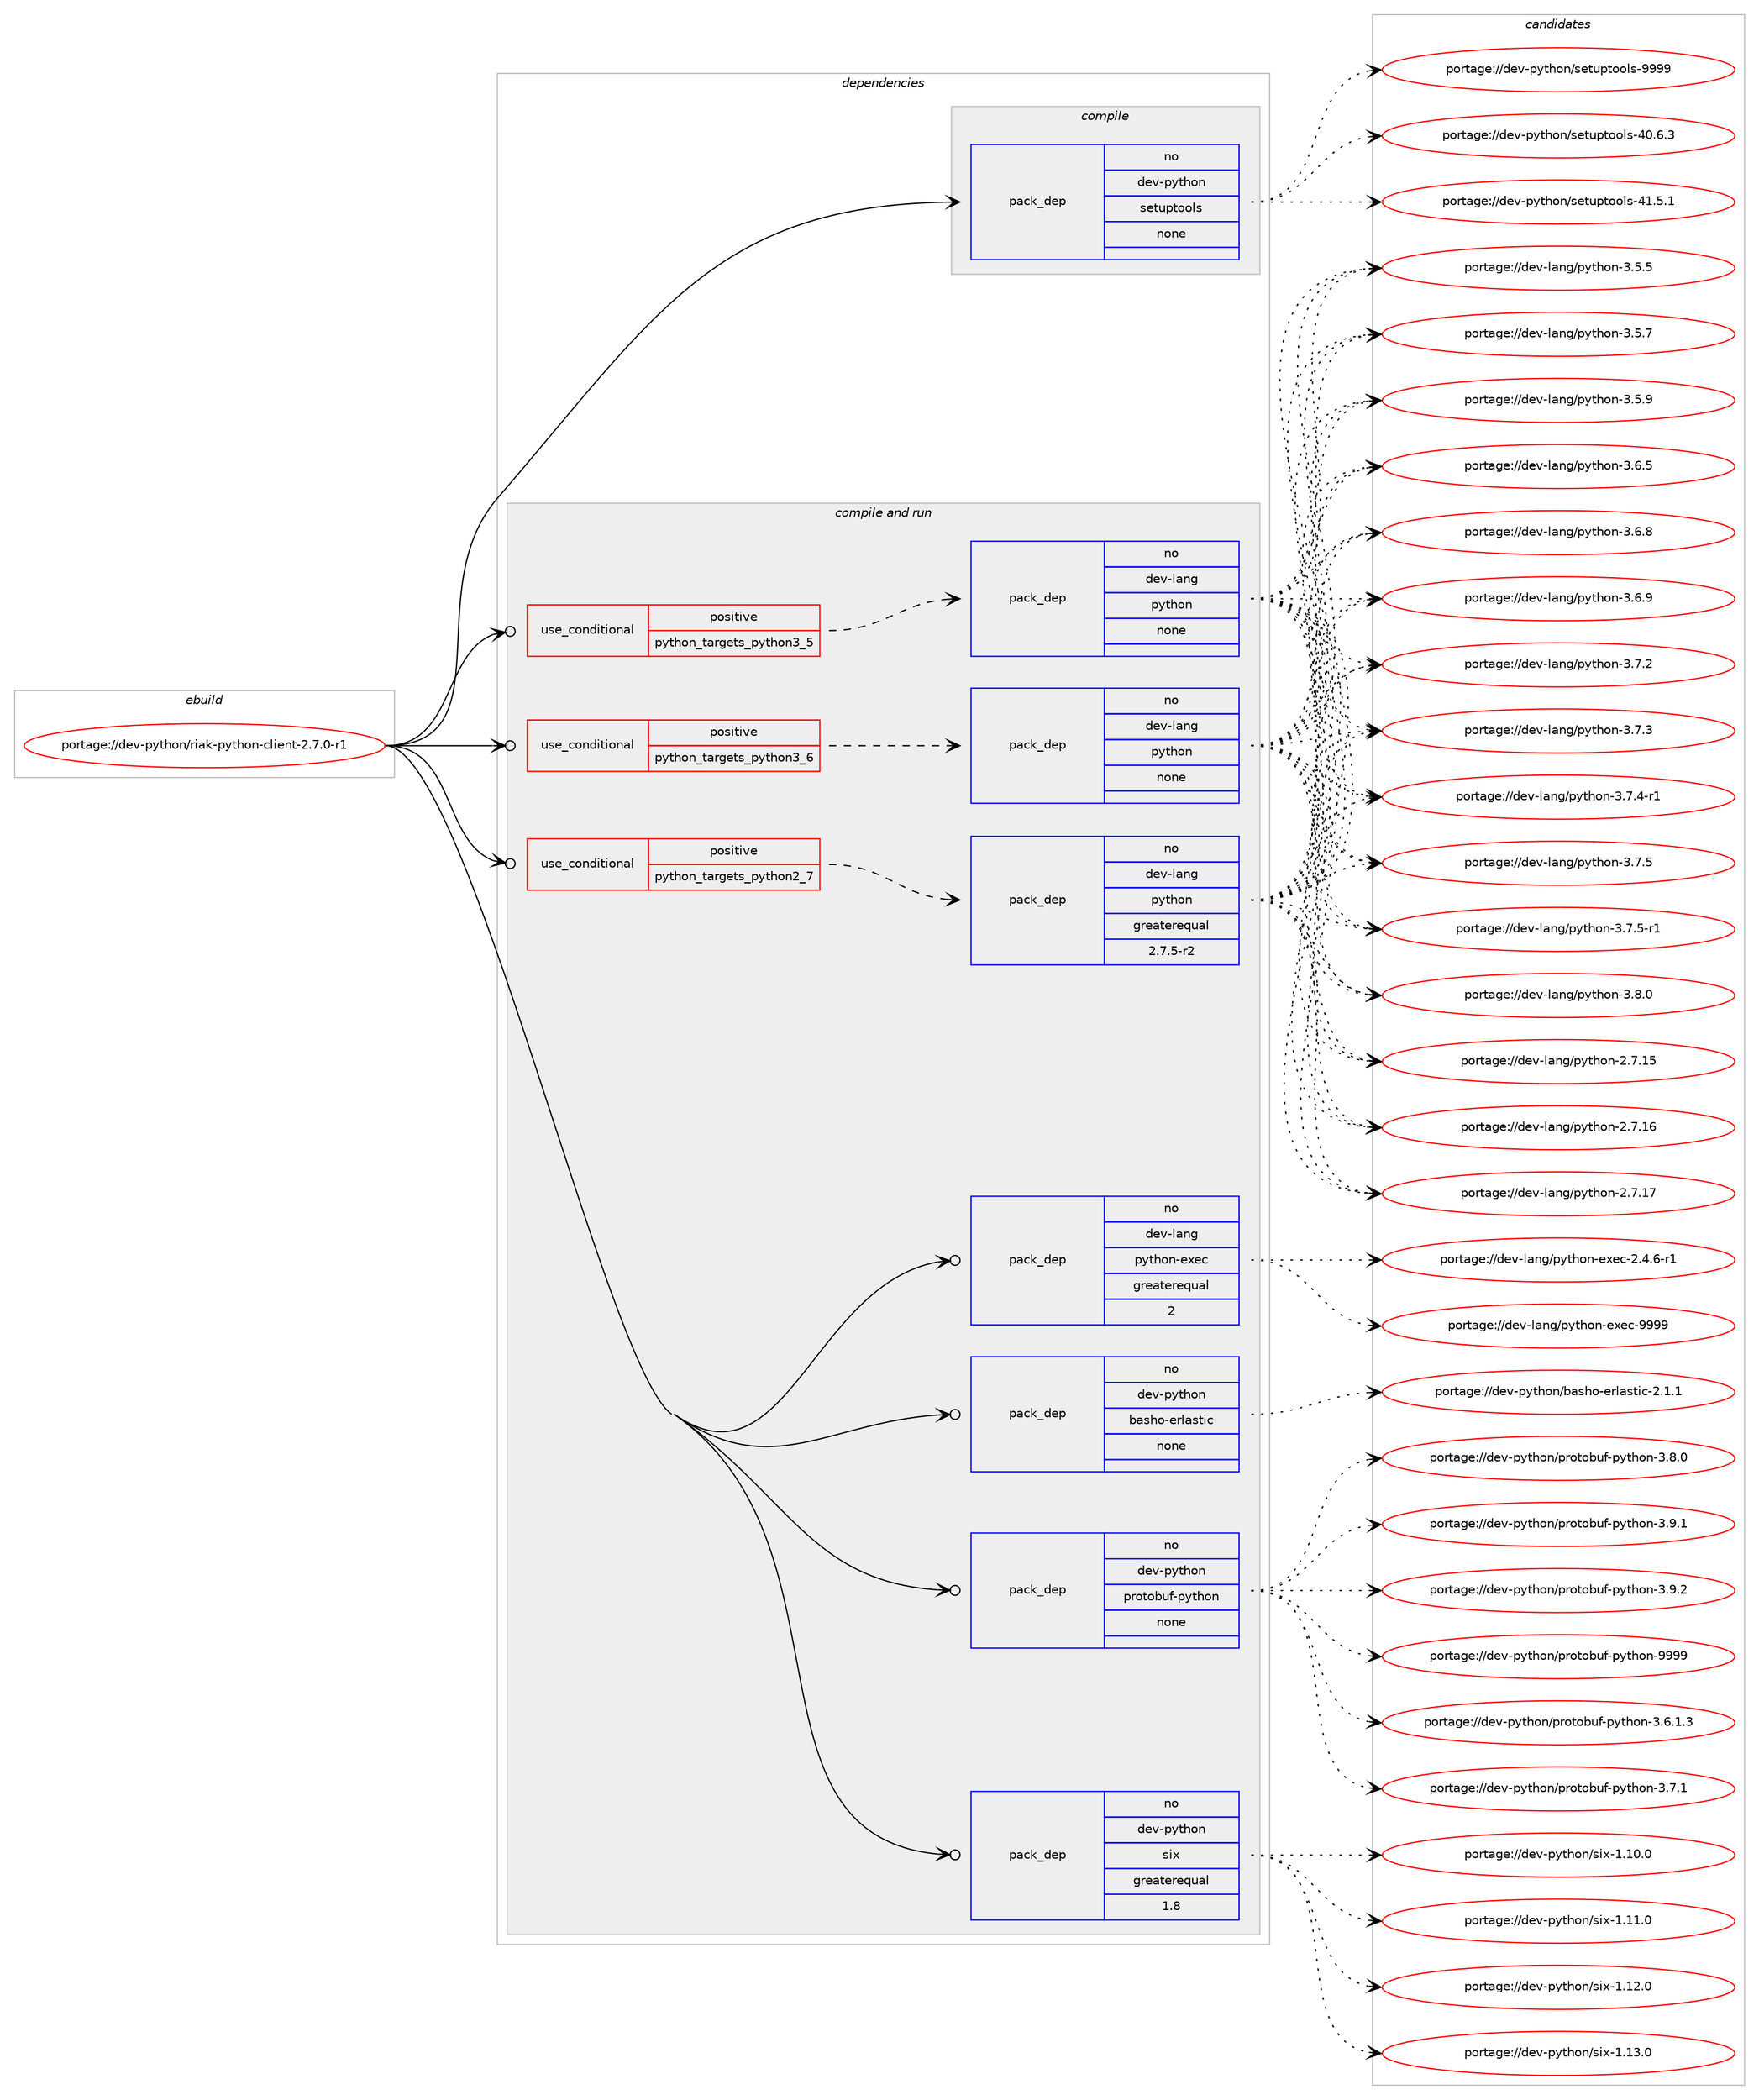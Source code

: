 digraph prolog {

# *************
# Graph options
# *************

newrank=true;
concentrate=true;
compound=true;
graph [rankdir=LR,fontname=Helvetica,fontsize=10,ranksep=1.5];#, ranksep=2.5, nodesep=0.2];
edge  [arrowhead=vee];
node  [fontname=Helvetica,fontsize=10];

# **********
# The ebuild
# **********

subgraph cluster_leftcol {
color=gray;
rank=same;
label=<<i>ebuild</i>>;
id [label="portage://dev-python/riak-python-client-2.7.0-r1", color=red, width=4, href="../dev-python/riak-python-client-2.7.0-r1.svg"];
}

# ****************
# The dependencies
# ****************

subgraph cluster_midcol {
color=gray;
label=<<i>dependencies</i>>;
subgraph cluster_compile {
fillcolor="#eeeeee";
style=filled;
label=<<i>compile</i>>;
subgraph pack129138 {
dependency170629 [label=<<TABLE BORDER="0" CELLBORDER="1" CELLSPACING="0" CELLPADDING="4" WIDTH="220"><TR><TD ROWSPAN="6" CELLPADDING="30">pack_dep</TD></TR><TR><TD WIDTH="110">no</TD></TR><TR><TD>dev-python</TD></TR><TR><TD>setuptools</TD></TR><TR><TD>none</TD></TR><TR><TD></TD></TR></TABLE>>, shape=none, color=blue];
}
id:e -> dependency170629:w [weight=20,style="solid",arrowhead="vee"];
}
subgraph cluster_compileandrun {
fillcolor="#eeeeee";
style=filled;
label=<<i>compile and run</i>>;
subgraph cond38088 {
dependency170630 [label=<<TABLE BORDER="0" CELLBORDER="1" CELLSPACING="0" CELLPADDING="4"><TR><TD ROWSPAN="3" CELLPADDING="10">use_conditional</TD></TR><TR><TD>positive</TD></TR><TR><TD>python_targets_python2_7</TD></TR></TABLE>>, shape=none, color=red];
subgraph pack129139 {
dependency170631 [label=<<TABLE BORDER="0" CELLBORDER="1" CELLSPACING="0" CELLPADDING="4" WIDTH="220"><TR><TD ROWSPAN="6" CELLPADDING="30">pack_dep</TD></TR><TR><TD WIDTH="110">no</TD></TR><TR><TD>dev-lang</TD></TR><TR><TD>python</TD></TR><TR><TD>greaterequal</TD></TR><TR><TD>2.7.5-r2</TD></TR></TABLE>>, shape=none, color=blue];
}
dependency170630:e -> dependency170631:w [weight=20,style="dashed",arrowhead="vee"];
}
id:e -> dependency170630:w [weight=20,style="solid",arrowhead="odotvee"];
subgraph cond38089 {
dependency170632 [label=<<TABLE BORDER="0" CELLBORDER="1" CELLSPACING="0" CELLPADDING="4"><TR><TD ROWSPAN="3" CELLPADDING="10">use_conditional</TD></TR><TR><TD>positive</TD></TR><TR><TD>python_targets_python3_5</TD></TR></TABLE>>, shape=none, color=red];
subgraph pack129140 {
dependency170633 [label=<<TABLE BORDER="0" CELLBORDER="1" CELLSPACING="0" CELLPADDING="4" WIDTH="220"><TR><TD ROWSPAN="6" CELLPADDING="30">pack_dep</TD></TR><TR><TD WIDTH="110">no</TD></TR><TR><TD>dev-lang</TD></TR><TR><TD>python</TD></TR><TR><TD>none</TD></TR><TR><TD></TD></TR></TABLE>>, shape=none, color=blue];
}
dependency170632:e -> dependency170633:w [weight=20,style="dashed",arrowhead="vee"];
}
id:e -> dependency170632:w [weight=20,style="solid",arrowhead="odotvee"];
subgraph cond38090 {
dependency170634 [label=<<TABLE BORDER="0" CELLBORDER="1" CELLSPACING="0" CELLPADDING="4"><TR><TD ROWSPAN="3" CELLPADDING="10">use_conditional</TD></TR><TR><TD>positive</TD></TR><TR><TD>python_targets_python3_6</TD></TR></TABLE>>, shape=none, color=red];
subgraph pack129141 {
dependency170635 [label=<<TABLE BORDER="0" CELLBORDER="1" CELLSPACING="0" CELLPADDING="4" WIDTH="220"><TR><TD ROWSPAN="6" CELLPADDING="30">pack_dep</TD></TR><TR><TD WIDTH="110">no</TD></TR><TR><TD>dev-lang</TD></TR><TR><TD>python</TD></TR><TR><TD>none</TD></TR><TR><TD></TD></TR></TABLE>>, shape=none, color=blue];
}
dependency170634:e -> dependency170635:w [weight=20,style="dashed",arrowhead="vee"];
}
id:e -> dependency170634:w [weight=20,style="solid",arrowhead="odotvee"];
subgraph pack129142 {
dependency170636 [label=<<TABLE BORDER="0" CELLBORDER="1" CELLSPACING="0" CELLPADDING="4" WIDTH="220"><TR><TD ROWSPAN="6" CELLPADDING="30">pack_dep</TD></TR><TR><TD WIDTH="110">no</TD></TR><TR><TD>dev-lang</TD></TR><TR><TD>python-exec</TD></TR><TR><TD>greaterequal</TD></TR><TR><TD>2</TD></TR></TABLE>>, shape=none, color=blue];
}
id:e -> dependency170636:w [weight=20,style="solid",arrowhead="odotvee"];
subgraph pack129143 {
dependency170637 [label=<<TABLE BORDER="0" CELLBORDER="1" CELLSPACING="0" CELLPADDING="4" WIDTH="220"><TR><TD ROWSPAN="6" CELLPADDING="30">pack_dep</TD></TR><TR><TD WIDTH="110">no</TD></TR><TR><TD>dev-python</TD></TR><TR><TD>basho-erlastic</TD></TR><TR><TD>none</TD></TR><TR><TD></TD></TR></TABLE>>, shape=none, color=blue];
}
id:e -> dependency170637:w [weight=20,style="solid",arrowhead="odotvee"];
subgraph pack129144 {
dependency170638 [label=<<TABLE BORDER="0" CELLBORDER="1" CELLSPACING="0" CELLPADDING="4" WIDTH="220"><TR><TD ROWSPAN="6" CELLPADDING="30">pack_dep</TD></TR><TR><TD WIDTH="110">no</TD></TR><TR><TD>dev-python</TD></TR><TR><TD>protobuf-python</TD></TR><TR><TD>none</TD></TR><TR><TD></TD></TR></TABLE>>, shape=none, color=blue];
}
id:e -> dependency170638:w [weight=20,style="solid",arrowhead="odotvee"];
subgraph pack129145 {
dependency170639 [label=<<TABLE BORDER="0" CELLBORDER="1" CELLSPACING="0" CELLPADDING="4" WIDTH="220"><TR><TD ROWSPAN="6" CELLPADDING="30">pack_dep</TD></TR><TR><TD WIDTH="110">no</TD></TR><TR><TD>dev-python</TD></TR><TR><TD>six</TD></TR><TR><TD>greaterequal</TD></TR><TR><TD>1.8</TD></TR></TABLE>>, shape=none, color=blue];
}
id:e -> dependency170639:w [weight=20,style="solid",arrowhead="odotvee"];
}
subgraph cluster_run {
fillcolor="#eeeeee";
style=filled;
label=<<i>run</i>>;
}
}

# **************
# The candidates
# **************

subgraph cluster_choices {
rank=same;
color=gray;
label=<<i>candidates</i>>;

subgraph choice129138 {
color=black;
nodesep=1;
choiceportage100101118451121211161041111104711510111611711211611111110811545524846544651 [label="portage://dev-python/setuptools-40.6.3", color=red, width=4,href="../dev-python/setuptools-40.6.3.svg"];
choiceportage100101118451121211161041111104711510111611711211611111110811545524946534649 [label="portage://dev-python/setuptools-41.5.1", color=red, width=4,href="../dev-python/setuptools-41.5.1.svg"];
choiceportage10010111845112121116104111110471151011161171121161111111081154557575757 [label="portage://dev-python/setuptools-9999", color=red, width=4,href="../dev-python/setuptools-9999.svg"];
dependency170629:e -> choiceportage100101118451121211161041111104711510111611711211611111110811545524846544651:w [style=dotted,weight="100"];
dependency170629:e -> choiceportage100101118451121211161041111104711510111611711211611111110811545524946534649:w [style=dotted,weight="100"];
dependency170629:e -> choiceportage10010111845112121116104111110471151011161171121161111111081154557575757:w [style=dotted,weight="100"];
}
subgraph choice129139 {
color=black;
nodesep=1;
choiceportage10010111845108971101034711212111610411111045504655464953 [label="portage://dev-lang/python-2.7.15", color=red, width=4,href="../dev-lang/python-2.7.15.svg"];
choiceportage10010111845108971101034711212111610411111045504655464954 [label="portage://dev-lang/python-2.7.16", color=red, width=4,href="../dev-lang/python-2.7.16.svg"];
choiceportage10010111845108971101034711212111610411111045504655464955 [label="portage://dev-lang/python-2.7.17", color=red, width=4,href="../dev-lang/python-2.7.17.svg"];
choiceportage100101118451089711010347112121116104111110455146534653 [label="portage://dev-lang/python-3.5.5", color=red, width=4,href="../dev-lang/python-3.5.5.svg"];
choiceportage100101118451089711010347112121116104111110455146534655 [label="portage://dev-lang/python-3.5.7", color=red, width=4,href="../dev-lang/python-3.5.7.svg"];
choiceportage100101118451089711010347112121116104111110455146534657 [label="portage://dev-lang/python-3.5.9", color=red, width=4,href="../dev-lang/python-3.5.9.svg"];
choiceportage100101118451089711010347112121116104111110455146544653 [label="portage://dev-lang/python-3.6.5", color=red, width=4,href="../dev-lang/python-3.6.5.svg"];
choiceportage100101118451089711010347112121116104111110455146544656 [label="portage://dev-lang/python-3.6.8", color=red, width=4,href="../dev-lang/python-3.6.8.svg"];
choiceportage100101118451089711010347112121116104111110455146544657 [label="portage://dev-lang/python-3.6.9", color=red, width=4,href="../dev-lang/python-3.6.9.svg"];
choiceportage100101118451089711010347112121116104111110455146554650 [label="portage://dev-lang/python-3.7.2", color=red, width=4,href="../dev-lang/python-3.7.2.svg"];
choiceportage100101118451089711010347112121116104111110455146554651 [label="portage://dev-lang/python-3.7.3", color=red, width=4,href="../dev-lang/python-3.7.3.svg"];
choiceportage1001011184510897110103471121211161041111104551465546524511449 [label="portage://dev-lang/python-3.7.4-r1", color=red, width=4,href="../dev-lang/python-3.7.4-r1.svg"];
choiceportage100101118451089711010347112121116104111110455146554653 [label="portage://dev-lang/python-3.7.5", color=red, width=4,href="../dev-lang/python-3.7.5.svg"];
choiceportage1001011184510897110103471121211161041111104551465546534511449 [label="portage://dev-lang/python-3.7.5-r1", color=red, width=4,href="../dev-lang/python-3.7.5-r1.svg"];
choiceportage100101118451089711010347112121116104111110455146564648 [label="portage://dev-lang/python-3.8.0", color=red, width=4,href="../dev-lang/python-3.8.0.svg"];
dependency170631:e -> choiceportage10010111845108971101034711212111610411111045504655464953:w [style=dotted,weight="100"];
dependency170631:e -> choiceportage10010111845108971101034711212111610411111045504655464954:w [style=dotted,weight="100"];
dependency170631:e -> choiceportage10010111845108971101034711212111610411111045504655464955:w [style=dotted,weight="100"];
dependency170631:e -> choiceportage100101118451089711010347112121116104111110455146534653:w [style=dotted,weight="100"];
dependency170631:e -> choiceportage100101118451089711010347112121116104111110455146534655:w [style=dotted,weight="100"];
dependency170631:e -> choiceportage100101118451089711010347112121116104111110455146534657:w [style=dotted,weight="100"];
dependency170631:e -> choiceportage100101118451089711010347112121116104111110455146544653:w [style=dotted,weight="100"];
dependency170631:e -> choiceportage100101118451089711010347112121116104111110455146544656:w [style=dotted,weight="100"];
dependency170631:e -> choiceportage100101118451089711010347112121116104111110455146544657:w [style=dotted,weight="100"];
dependency170631:e -> choiceportage100101118451089711010347112121116104111110455146554650:w [style=dotted,weight="100"];
dependency170631:e -> choiceportage100101118451089711010347112121116104111110455146554651:w [style=dotted,weight="100"];
dependency170631:e -> choiceportage1001011184510897110103471121211161041111104551465546524511449:w [style=dotted,weight="100"];
dependency170631:e -> choiceportage100101118451089711010347112121116104111110455146554653:w [style=dotted,weight="100"];
dependency170631:e -> choiceportage1001011184510897110103471121211161041111104551465546534511449:w [style=dotted,weight="100"];
dependency170631:e -> choiceportage100101118451089711010347112121116104111110455146564648:w [style=dotted,weight="100"];
}
subgraph choice129140 {
color=black;
nodesep=1;
choiceportage10010111845108971101034711212111610411111045504655464953 [label="portage://dev-lang/python-2.7.15", color=red, width=4,href="../dev-lang/python-2.7.15.svg"];
choiceportage10010111845108971101034711212111610411111045504655464954 [label="portage://dev-lang/python-2.7.16", color=red, width=4,href="../dev-lang/python-2.7.16.svg"];
choiceportage10010111845108971101034711212111610411111045504655464955 [label="portage://dev-lang/python-2.7.17", color=red, width=4,href="../dev-lang/python-2.7.17.svg"];
choiceportage100101118451089711010347112121116104111110455146534653 [label="portage://dev-lang/python-3.5.5", color=red, width=4,href="../dev-lang/python-3.5.5.svg"];
choiceportage100101118451089711010347112121116104111110455146534655 [label="portage://dev-lang/python-3.5.7", color=red, width=4,href="../dev-lang/python-3.5.7.svg"];
choiceportage100101118451089711010347112121116104111110455146534657 [label="portage://dev-lang/python-3.5.9", color=red, width=4,href="../dev-lang/python-3.5.9.svg"];
choiceportage100101118451089711010347112121116104111110455146544653 [label="portage://dev-lang/python-3.6.5", color=red, width=4,href="../dev-lang/python-3.6.5.svg"];
choiceportage100101118451089711010347112121116104111110455146544656 [label="portage://dev-lang/python-3.6.8", color=red, width=4,href="../dev-lang/python-3.6.8.svg"];
choiceportage100101118451089711010347112121116104111110455146544657 [label="portage://dev-lang/python-3.6.9", color=red, width=4,href="../dev-lang/python-3.6.9.svg"];
choiceportage100101118451089711010347112121116104111110455146554650 [label="portage://dev-lang/python-3.7.2", color=red, width=4,href="../dev-lang/python-3.7.2.svg"];
choiceportage100101118451089711010347112121116104111110455146554651 [label="portage://dev-lang/python-3.7.3", color=red, width=4,href="../dev-lang/python-3.7.3.svg"];
choiceportage1001011184510897110103471121211161041111104551465546524511449 [label="portage://dev-lang/python-3.7.4-r1", color=red, width=4,href="../dev-lang/python-3.7.4-r1.svg"];
choiceportage100101118451089711010347112121116104111110455146554653 [label="portage://dev-lang/python-3.7.5", color=red, width=4,href="../dev-lang/python-3.7.5.svg"];
choiceportage1001011184510897110103471121211161041111104551465546534511449 [label="portage://dev-lang/python-3.7.5-r1", color=red, width=4,href="../dev-lang/python-3.7.5-r1.svg"];
choiceportage100101118451089711010347112121116104111110455146564648 [label="portage://dev-lang/python-3.8.0", color=red, width=4,href="../dev-lang/python-3.8.0.svg"];
dependency170633:e -> choiceportage10010111845108971101034711212111610411111045504655464953:w [style=dotted,weight="100"];
dependency170633:e -> choiceportage10010111845108971101034711212111610411111045504655464954:w [style=dotted,weight="100"];
dependency170633:e -> choiceportage10010111845108971101034711212111610411111045504655464955:w [style=dotted,weight="100"];
dependency170633:e -> choiceportage100101118451089711010347112121116104111110455146534653:w [style=dotted,weight="100"];
dependency170633:e -> choiceportage100101118451089711010347112121116104111110455146534655:w [style=dotted,weight="100"];
dependency170633:e -> choiceportage100101118451089711010347112121116104111110455146534657:w [style=dotted,weight="100"];
dependency170633:e -> choiceportage100101118451089711010347112121116104111110455146544653:w [style=dotted,weight="100"];
dependency170633:e -> choiceportage100101118451089711010347112121116104111110455146544656:w [style=dotted,weight="100"];
dependency170633:e -> choiceportage100101118451089711010347112121116104111110455146544657:w [style=dotted,weight="100"];
dependency170633:e -> choiceportage100101118451089711010347112121116104111110455146554650:w [style=dotted,weight="100"];
dependency170633:e -> choiceportage100101118451089711010347112121116104111110455146554651:w [style=dotted,weight="100"];
dependency170633:e -> choiceportage1001011184510897110103471121211161041111104551465546524511449:w [style=dotted,weight="100"];
dependency170633:e -> choiceportage100101118451089711010347112121116104111110455146554653:w [style=dotted,weight="100"];
dependency170633:e -> choiceportage1001011184510897110103471121211161041111104551465546534511449:w [style=dotted,weight="100"];
dependency170633:e -> choiceportage100101118451089711010347112121116104111110455146564648:w [style=dotted,weight="100"];
}
subgraph choice129141 {
color=black;
nodesep=1;
choiceportage10010111845108971101034711212111610411111045504655464953 [label="portage://dev-lang/python-2.7.15", color=red, width=4,href="../dev-lang/python-2.7.15.svg"];
choiceportage10010111845108971101034711212111610411111045504655464954 [label="portage://dev-lang/python-2.7.16", color=red, width=4,href="../dev-lang/python-2.7.16.svg"];
choiceportage10010111845108971101034711212111610411111045504655464955 [label="portage://dev-lang/python-2.7.17", color=red, width=4,href="../dev-lang/python-2.7.17.svg"];
choiceportage100101118451089711010347112121116104111110455146534653 [label="portage://dev-lang/python-3.5.5", color=red, width=4,href="../dev-lang/python-3.5.5.svg"];
choiceportage100101118451089711010347112121116104111110455146534655 [label="portage://dev-lang/python-3.5.7", color=red, width=4,href="../dev-lang/python-3.5.7.svg"];
choiceportage100101118451089711010347112121116104111110455146534657 [label="portage://dev-lang/python-3.5.9", color=red, width=4,href="../dev-lang/python-3.5.9.svg"];
choiceportage100101118451089711010347112121116104111110455146544653 [label="portage://dev-lang/python-3.6.5", color=red, width=4,href="../dev-lang/python-3.6.5.svg"];
choiceportage100101118451089711010347112121116104111110455146544656 [label="portage://dev-lang/python-3.6.8", color=red, width=4,href="../dev-lang/python-3.6.8.svg"];
choiceportage100101118451089711010347112121116104111110455146544657 [label="portage://dev-lang/python-3.6.9", color=red, width=4,href="../dev-lang/python-3.6.9.svg"];
choiceportage100101118451089711010347112121116104111110455146554650 [label="portage://dev-lang/python-3.7.2", color=red, width=4,href="../dev-lang/python-3.7.2.svg"];
choiceportage100101118451089711010347112121116104111110455146554651 [label="portage://dev-lang/python-3.7.3", color=red, width=4,href="../dev-lang/python-3.7.3.svg"];
choiceportage1001011184510897110103471121211161041111104551465546524511449 [label="portage://dev-lang/python-3.7.4-r1", color=red, width=4,href="../dev-lang/python-3.7.4-r1.svg"];
choiceportage100101118451089711010347112121116104111110455146554653 [label="portage://dev-lang/python-3.7.5", color=red, width=4,href="../dev-lang/python-3.7.5.svg"];
choiceportage1001011184510897110103471121211161041111104551465546534511449 [label="portage://dev-lang/python-3.7.5-r1", color=red, width=4,href="../dev-lang/python-3.7.5-r1.svg"];
choiceportage100101118451089711010347112121116104111110455146564648 [label="portage://dev-lang/python-3.8.0", color=red, width=4,href="../dev-lang/python-3.8.0.svg"];
dependency170635:e -> choiceportage10010111845108971101034711212111610411111045504655464953:w [style=dotted,weight="100"];
dependency170635:e -> choiceportage10010111845108971101034711212111610411111045504655464954:w [style=dotted,weight="100"];
dependency170635:e -> choiceportage10010111845108971101034711212111610411111045504655464955:w [style=dotted,weight="100"];
dependency170635:e -> choiceportage100101118451089711010347112121116104111110455146534653:w [style=dotted,weight="100"];
dependency170635:e -> choiceportage100101118451089711010347112121116104111110455146534655:w [style=dotted,weight="100"];
dependency170635:e -> choiceportage100101118451089711010347112121116104111110455146534657:w [style=dotted,weight="100"];
dependency170635:e -> choiceportage100101118451089711010347112121116104111110455146544653:w [style=dotted,weight="100"];
dependency170635:e -> choiceportage100101118451089711010347112121116104111110455146544656:w [style=dotted,weight="100"];
dependency170635:e -> choiceportage100101118451089711010347112121116104111110455146544657:w [style=dotted,weight="100"];
dependency170635:e -> choiceportage100101118451089711010347112121116104111110455146554650:w [style=dotted,weight="100"];
dependency170635:e -> choiceportage100101118451089711010347112121116104111110455146554651:w [style=dotted,weight="100"];
dependency170635:e -> choiceportage1001011184510897110103471121211161041111104551465546524511449:w [style=dotted,weight="100"];
dependency170635:e -> choiceportage100101118451089711010347112121116104111110455146554653:w [style=dotted,weight="100"];
dependency170635:e -> choiceportage1001011184510897110103471121211161041111104551465546534511449:w [style=dotted,weight="100"];
dependency170635:e -> choiceportage100101118451089711010347112121116104111110455146564648:w [style=dotted,weight="100"];
}
subgraph choice129142 {
color=black;
nodesep=1;
choiceportage10010111845108971101034711212111610411111045101120101994550465246544511449 [label="portage://dev-lang/python-exec-2.4.6-r1", color=red, width=4,href="../dev-lang/python-exec-2.4.6-r1.svg"];
choiceportage10010111845108971101034711212111610411111045101120101994557575757 [label="portage://dev-lang/python-exec-9999", color=red, width=4,href="../dev-lang/python-exec-9999.svg"];
dependency170636:e -> choiceportage10010111845108971101034711212111610411111045101120101994550465246544511449:w [style=dotted,weight="100"];
dependency170636:e -> choiceportage10010111845108971101034711212111610411111045101120101994557575757:w [style=dotted,weight="100"];
}
subgraph choice129143 {
color=black;
nodesep=1;
choiceportage10010111845112121116104111110479897115104111451011141089711511610599455046494649 [label="portage://dev-python/basho-erlastic-2.1.1", color=red, width=4,href="../dev-python/basho-erlastic-2.1.1.svg"];
dependency170637:e -> choiceportage10010111845112121116104111110479897115104111451011141089711511610599455046494649:w [style=dotted,weight="100"];
}
subgraph choice129144 {
color=black;
nodesep=1;
choiceportage100101118451121211161041111104711211411111611198117102451121211161041111104551465446494651 [label="portage://dev-python/protobuf-python-3.6.1.3", color=red, width=4,href="../dev-python/protobuf-python-3.6.1.3.svg"];
choiceportage10010111845112121116104111110471121141111161119811710245112121116104111110455146554649 [label="portage://dev-python/protobuf-python-3.7.1", color=red, width=4,href="../dev-python/protobuf-python-3.7.1.svg"];
choiceportage10010111845112121116104111110471121141111161119811710245112121116104111110455146564648 [label="portage://dev-python/protobuf-python-3.8.0", color=red, width=4,href="../dev-python/protobuf-python-3.8.0.svg"];
choiceportage10010111845112121116104111110471121141111161119811710245112121116104111110455146574649 [label="portage://dev-python/protobuf-python-3.9.1", color=red, width=4,href="../dev-python/protobuf-python-3.9.1.svg"];
choiceportage10010111845112121116104111110471121141111161119811710245112121116104111110455146574650 [label="portage://dev-python/protobuf-python-3.9.2", color=red, width=4,href="../dev-python/protobuf-python-3.9.2.svg"];
choiceportage100101118451121211161041111104711211411111611198117102451121211161041111104557575757 [label="portage://dev-python/protobuf-python-9999", color=red, width=4,href="../dev-python/protobuf-python-9999.svg"];
dependency170638:e -> choiceportage100101118451121211161041111104711211411111611198117102451121211161041111104551465446494651:w [style=dotted,weight="100"];
dependency170638:e -> choiceportage10010111845112121116104111110471121141111161119811710245112121116104111110455146554649:w [style=dotted,weight="100"];
dependency170638:e -> choiceportage10010111845112121116104111110471121141111161119811710245112121116104111110455146564648:w [style=dotted,weight="100"];
dependency170638:e -> choiceportage10010111845112121116104111110471121141111161119811710245112121116104111110455146574649:w [style=dotted,weight="100"];
dependency170638:e -> choiceportage10010111845112121116104111110471121141111161119811710245112121116104111110455146574650:w [style=dotted,weight="100"];
dependency170638:e -> choiceportage100101118451121211161041111104711211411111611198117102451121211161041111104557575757:w [style=dotted,weight="100"];
}
subgraph choice129145 {
color=black;
nodesep=1;
choiceportage100101118451121211161041111104711510512045494649484648 [label="portage://dev-python/six-1.10.0", color=red, width=4,href="../dev-python/six-1.10.0.svg"];
choiceportage100101118451121211161041111104711510512045494649494648 [label="portage://dev-python/six-1.11.0", color=red, width=4,href="../dev-python/six-1.11.0.svg"];
choiceportage100101118451121211161041111104711510512045494649504648 [label="portage://dev-python/six-1.12.0", color=red, width=4,href="../dev-python/six-1.12.0.svg"];
choiceportage100101118451121211161041111104711510512045494649514648 [label="portage://dev-python/six-1.13.0", color=red, width=4,href="../dev-python/six-1.13.0.svg"];
dependency170639:e -> choiceportage100101118451121211161041111104711510512045494649484648:w [style=dotted,weight="100"];
dependency170639:e -> choiceportage100101118451121211161041111104711510512045494649494648:w [style=dotted,weight="100"];
dependency170639:e -> choiceportage100101118451121211161041111104711510512045494649504648:w [style=dotted,weight="100"];
dependency170639:e -> choiceportage100101118451121211161041111104711510512045494649514648:w [style=dotted,weight="100"];
}
}

}

